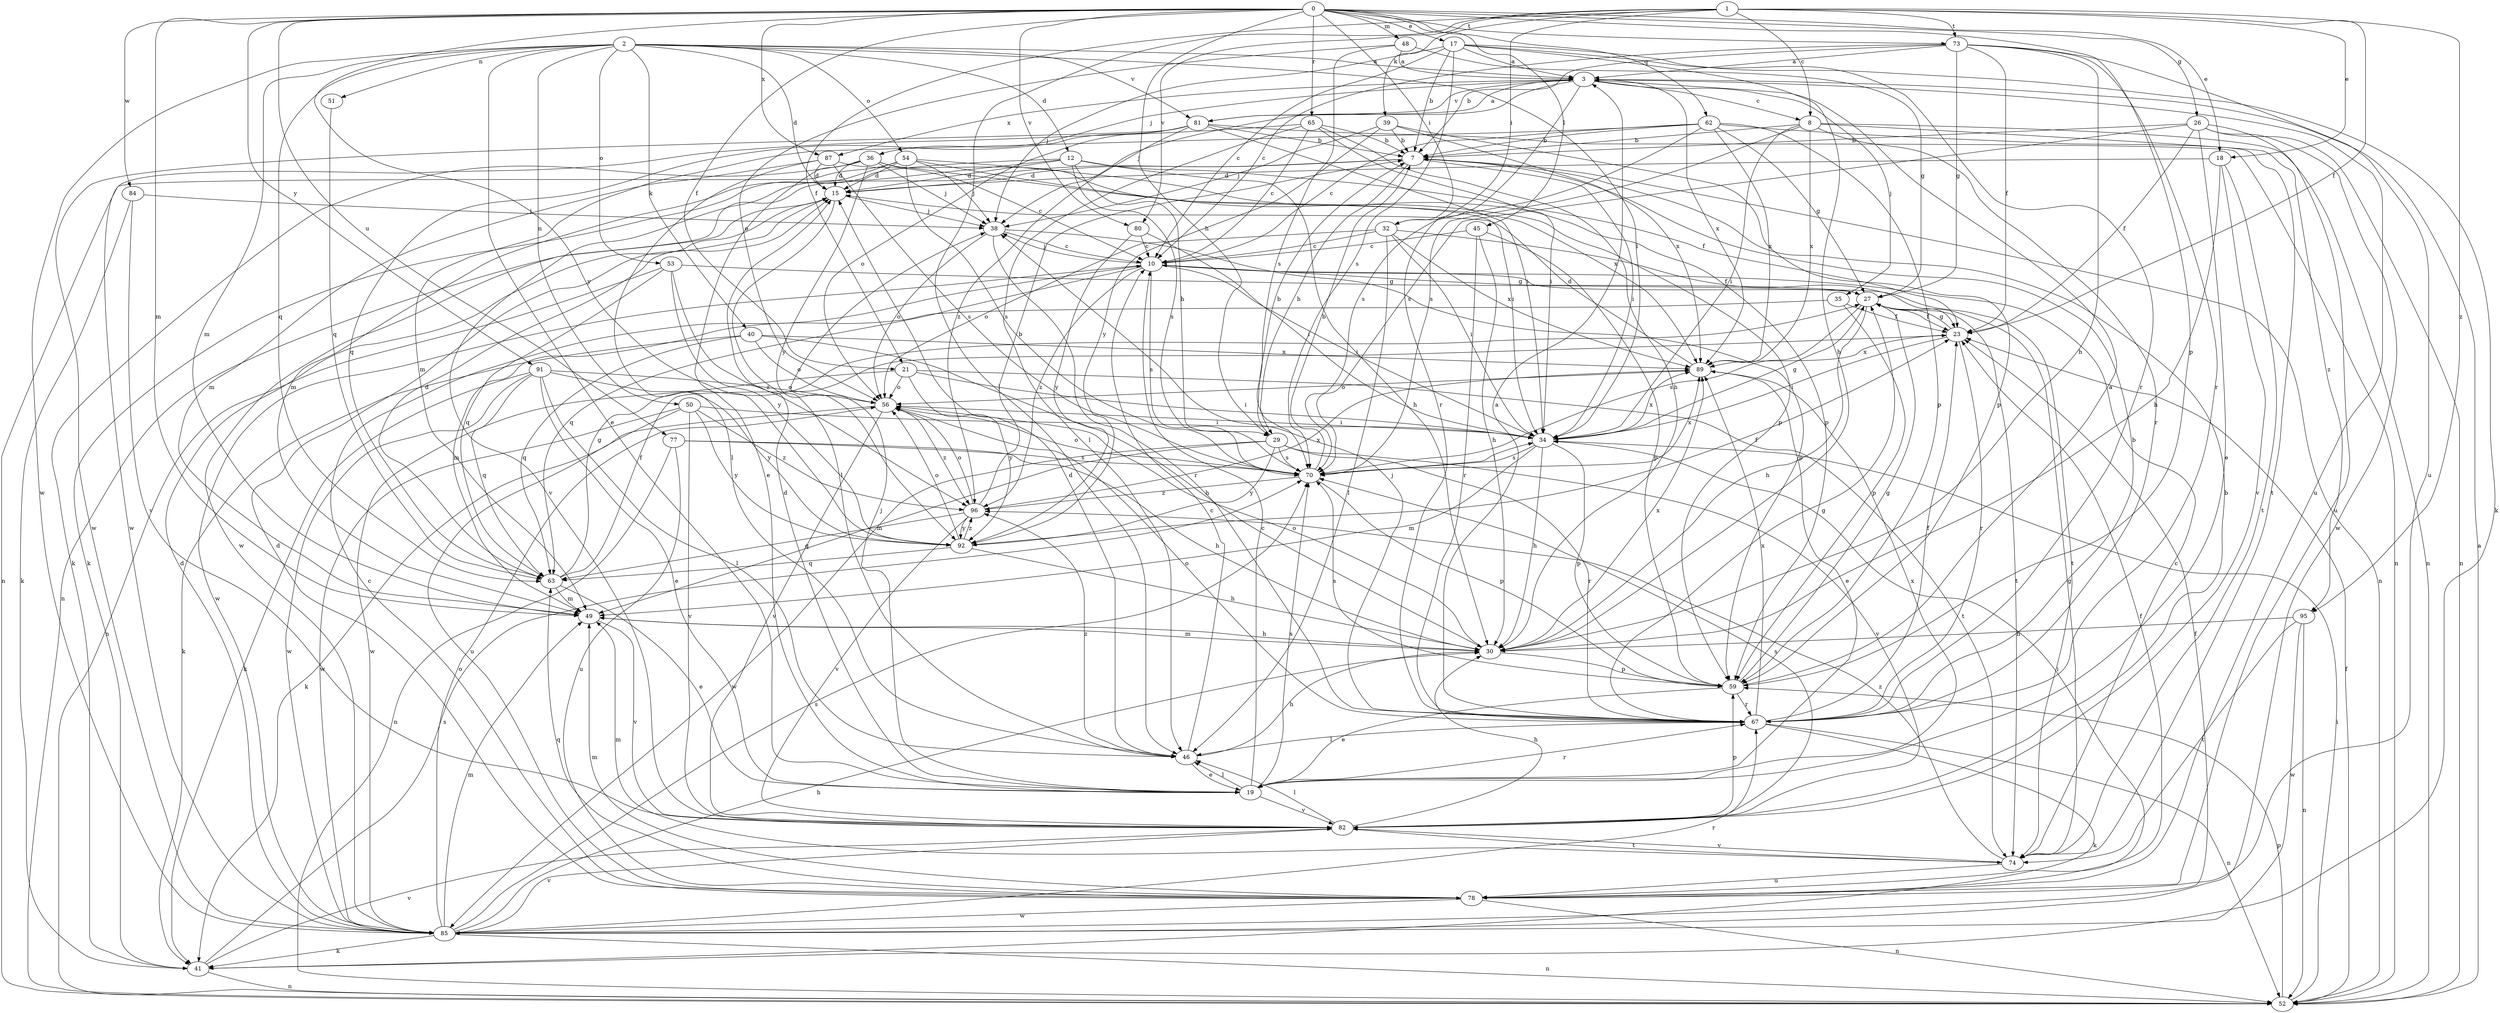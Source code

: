 strict digraph  {
0;
1;
2;
3;
7;
8;
10;
12;
15;
17;
18;
19;
21;
23;
26;
27;
29;
30;
32;
34;
35;
36;
38;
39;
40;
41;
45;
46;
48;
49;
50;
51;
52;
53;
54;
56;
59;
62;
63;
65;
67;
70;
73;
74;
77;
78;
80;
81;
82;
84;
85;
87;
89;
91;
92;
95;
96;
0 -> 17  [label=e];
0 -> 18  [label=e];
0 -> 21  [label=f];
0 -> 26  [label=g];
0 -> 29  [label=h];
0 -> 32  [label=i];
0 -> 45  [label=l];
0 -> 48  [label=m];
0 -> 49  [label=m];
0 -> 59  [label=p];
0 -> 62  [label=q];
0 -> 65  [label=r];
0 -> 73  [label=t];
0 -> 77  [label=u];
0 -> 80  [label=v];
0 -> 84  [label=w];
0 -> 87  [label=x];
0 -> 91  [label=y];
0 -> 92  [label=y];
1 -> 8  [label=c];
1 -> 18  [label=e];
1 -> 21  [label=f];
1 -> 23  [label=f];
1 -> 32  [label=i];
1 -> 39  [label=k];
1 -> 46  [label=l];
1 -> 73  [label=t];
1 -> 80  [label=v];
1 -> 95  [label=z];
2 -> 3  [label=a];
2 -> 12  [label=d];
2 -> 15  [label=d];
2 -> 19  [label=e];
2 -> 34  [label=i];
2 -> 40  [label=k];
2 -> 49  [label=m];
2 -> 50  [label=n];
2 -> 51  [label=n];
2 -> 53  [label=o];
2 -> 54  [label=o];
2 -> 63  [label=q];
2 -> 81  [label=v];
2 -> 85  [label=w];
3 -> 8  [label=c];
3 -> 35  [label=j];
3 -> 36  [label=j];
3 -> 38  [label=j];
3 -> 67  [label=r];
3 -> 78  [label=u];
3 -> 81  [label=v];
3 -> 87  [label=x];
3 -> 89  [label=x];
7 -> 15  [label=d];
7 -> 29  [label=h];
7 -> 34  [label=i];
7 -> 52  [label=n];
7 -> 85  [label=w];
8 -> 7  [label=b];
8 -> 34  [label=i];
8 -> 52  [label=n];
8 -> 67  [label=r];
8 -> 70  [label=s];
8 -> 89  [label=x];
8 -> 95  [label=z];
10 -> 27  [label=g];
10 -> 34  [label=i];
10 -> 38  [label=j];
10 -> 63  [label=q];
10 -> 70  [label=s];
10 -> 74  [label=t];
10 -> 85  [label=w];
10 -> 96  [label=z];
12 -> 15  [label=d];
12 -> 23  [label=f];
12 -> 29  [label=h];
12 -> 30  [label=h];
12 -> 41  [label=k];
12 -> 70  [label=s];
12 -> 82  [label=v];
15 -> 38  [label=j];
15 -> 46  [label=l];
15 -> 52  [label=n];
17 -> 3  [label=a];
17 -> 7  [label=b];
17 -> 10  [label=c];
17 -> 30  [label=h];
17 -> 38  [label=j];
17 -> 41  [label=k];
17 -> 67  [label=r];
17 -> 70  [label=s];
18 -> 15  [label=d];
18 -> 30  [label=h];
18 -> 74  [label=t];
18 -> 82  [label=v];
19 -> 10  [label=c];
19 -> 15  [label=d];
19 -> 38  [label=j];
19 -> 46  [label=l];
19 -> 67  [label=r];
19 -> 70  [label=s];
19 -> 82  [label=v];
19 -> 89  [label=x];
21 -> 34  [label=i];
21 -> 56  [label=o];
21 -> 74  [label=t];
21 -> 85  [label=w];
21 -> 92  [label=y];
23 -> 27  [label=g];
23 -> 34  [label=i];
23 -> 67  [label=r];
23 -> 89  [label=x];
26 -> 7  [label=b];
26 -> 19  [label=e];
26 -> 23  [label=f];
26 -> 52  [label=n];
26 -> 70  [label=s];
26 -> 78  [label=u];
26 -> 85  [label=w];
27 -> 23  [label=f];
27 -> 30  [label=h];
27 -> 70  [label=s];
27 -> 74  [label=t];
29 -> 7  [label=b];
29 -> 49  [label=m];
29 -> 67  [label=r];
29 -> 70  [label=s];
29 -> 82  [label=v];
29 -> 85  [label=w];
29 -> 92  [label=y];
30 -> 49  [label=m];
30 -> 56  [label=o];
30 -> 59  [label=p];
30 -> 89  [label=x];
32 -> 10  [label=c];
32 -> 23  [label=f];
32 -> 34  [label=i];
32 -> 46  [label=l];
32 -> 56  [label=o];
32 -> 89  [label=x];
34 -> 27  [label=g];
34 -> 30  [label=h];
34 -> 49  [label=m];
34 -> 59  [label=p];
34 -> 70  [label=s];
34 -> 89  [label=x];
35 -> 23  [label=f];
35 -> 49  [label=m];
35 -> 59  [label=p];
36 -> 10  [label=c];
36 -> 15  [label=d];
36 -> 19  [label=e];
36 -> 38  [label=j];
36 -> 41  [label=k];
36 -> 89  [label=x];
36 -> 92  [label=y];
38 -> 10  [label=c];
38 -> 56  [label=o];
38 -> 59  [label=p];
38 -> 67  [label=r];
39 -> 7  [label=b];
39 -> 38  [label=j];
39 -> 59  [label=p];
39 -> 89  [label=x];
39 -> 92  [label=y];
40 -> 30  [label=h];
40 -> 41  [label=k];
40 -> 56  [label=o];
40 -> 63  [label=q];
40 -> 89  [label=x];
41 -> 52  [label=n];
41 -> 70  [label=s];
41 -> 82  [label=v];
45 -> 10  [label=c];
45 -> 30  [label=h];
45 -> 59  [label=p];
45 -> 67  [label=r];
46 -> 10  [label=c];
46 -> 15  [label=d];
46 -> 19  [label=e];
46 -> 30  [label=h];
46 -> 96  [label=z];
48 -> 3  [label=a];
48 -> 27  [label=g];
48 -> 56  [label=o];
48 -> 70  [label=s];
49 -> 30  [label=h];
49 -> 82  [label=v];
50 -> 34  [label=i];
50 -> 78  [label=u];
50 -> 82  [label=v];
50 -> 85  [label=w];
50 -> 92  [label=y];
50 -> 96  [label=z];
51 -> 63  [label=q];
52 -> 3  [label=a];
52 -> 23  [label=f];
52 -> 34  [label=i];
52 -> 59  [label=p];
53 -> 27  [label=g];
53 -> 52  [label=n];
53 -> 63  [label=q];
53 -> 92  [label=y];
53 -> 96  [label=z];
54 -> 15  [label=d];
54 -> 34  [label=i];
54 -> 38  [label=j];
54 -> 49  [label=m];
54 -> 52  [label=n];
54 -> 59  [label=p];
54 -> 70  [label=s];
56 -> 34  [label=i];
56 -> 41  [label=k];
56 -> 82  [label=v];
56 -> 96  [label=z];
59 -> 3  [label=a];
59 -> 19  [label=e];
59 -> 27  [label=g];
59 -> 67  [label=r];
59 -> 70  [label=s];
62 -> 7  [label=b];
62 -> 10  [label=c];
62 -> 27  [label=g];
62 -> 49  [label=m];
62 -> 59  [label=p];
62 -> 70  [label=s];
62 -> 74  [label=t];
62 -> 89  [label=x];
63 -> 15  [label=d];
63 -> 19  [label=e];
63 -> 23  [label=f];
63 -> 27  [label=g];
63 -> 49  [label=m];
65 -> 7  [label=b];
65 -> 10  [label=c];
65 -> 30  [label=h];
65 -> 34  [label=i];
65 -> 46  [label=l];
65 -> 85  [label=w];
67 -> 3  [label=a];
67 -> 7  [label=b];
67 -> 23  [label=f];
67 -> 27  [label=g];
67 -> 38  [label=j];
67 -> 41  [label=k];
67 -> 46  [label=l];
67 -> 52  [label=n];
67 -> 56  [label=o];
67 -> 89  [label=x];
70 -> 7  [label=b];
70 -> 34  [label=i];
70 -> 56  [label=o];
70 -> 59  [label=p];
70 -> 89  [label=x];
70 -> 96  [label=z];
73 -> 3  [label=a];
73 -> 7  [label=b];
73 -> 10  [label=c];
73 -> 23  [label=f];
73 -> 27  [label=g];
73 -> 30  [label=h];
73 -> 67  [label=r];
73 -> 78  [label=u];
74 -> 10  [label=c];
74 -> 27  [label=g];
74 -> 49  [label=m];
74 -> 78  [label=u];
74 -> 82  [label=v];
74 -> 96  [label=z];
77 -> 30  [label=h];
77 -> 52  [label=n];
77 -> 70  [label=s];
77 -> 78  [label=u];
78 -> 10  [label=c];
78 -> 15  [label=d];
78 -> 23  [label=f];
78 -> 34  [label=i];
78 -> 49  [label=m];
78 -> 52  [label=n];
78 -> 63  [label=q];
78 -> 85  [label=w];
80 -> 10  [label=c];
80 -> 34  [label=i];
80 -> 92  [label=y];
81 -> 3  [label=a];
81 -> 7  [label=b];
81 -> 34  [label=i];
81 -> 52  [label=n];
81 -> 56  [label=o];
81 -> 63  [label=q];
81 -> 85  [label=w];
81 -> 96  [label=z];
82 -> 7  [label=b];
82 -> 30  [label=h];
82 -> 46  [label=l];
82 -> 59  [label=p];
82 -> 70  [label=s];
82 -> 74  [label=t];
84 -> 38  [label=j];
84 -> 41  [label=k];
84 -> 82  [label=v];
85 -> 15  [label=d];
85 -> 23  [label=f];
85 -> 30  [label=h];
85 -> 41  [label=k];
85 -> 49  [label=m];
85 -> 52  [label=n];
85 -> 56  [label=o];
85 -> 67  [label=r];
85 -> 70  [label=s];
85 -> 82  [label=v];
87 -> 15  [label=d];
87 -> 46  [label=l];
87 -> 49  [label=m];
87 -> 59  [label=p];
87 -> 70  [label=s];
89 -> 15  [label=d];
89 -> 19  [label=e];
89 -> 56  [label=o];
91 -> 19  [label=e];
91 -> 41  [label=k];
91 -> 46  [label=l];
91 -> 56  [label=o];
91 -> 63  [label=q];
91 -> 85  [label=w];
91 -> 92  [label=y];
92 -> 23  [label=f];
92 -> 30  [label=h];
92 -> 56  [label=o];
92 -> 63  [label=q];
92 -> 96  [label=z];
95 -> 30  [label=h];
95 -> 52  [label=n];
95 -> 74  [label=t];
95 -> 85  [label=w];
96 -> 7  [label=b];
96 -> 56  [label=o];
96 -> 63  [label=q];
96 -> 82  [label=v];
96 -> 89  [label=x];
96 -> 92  [label=y];
}
